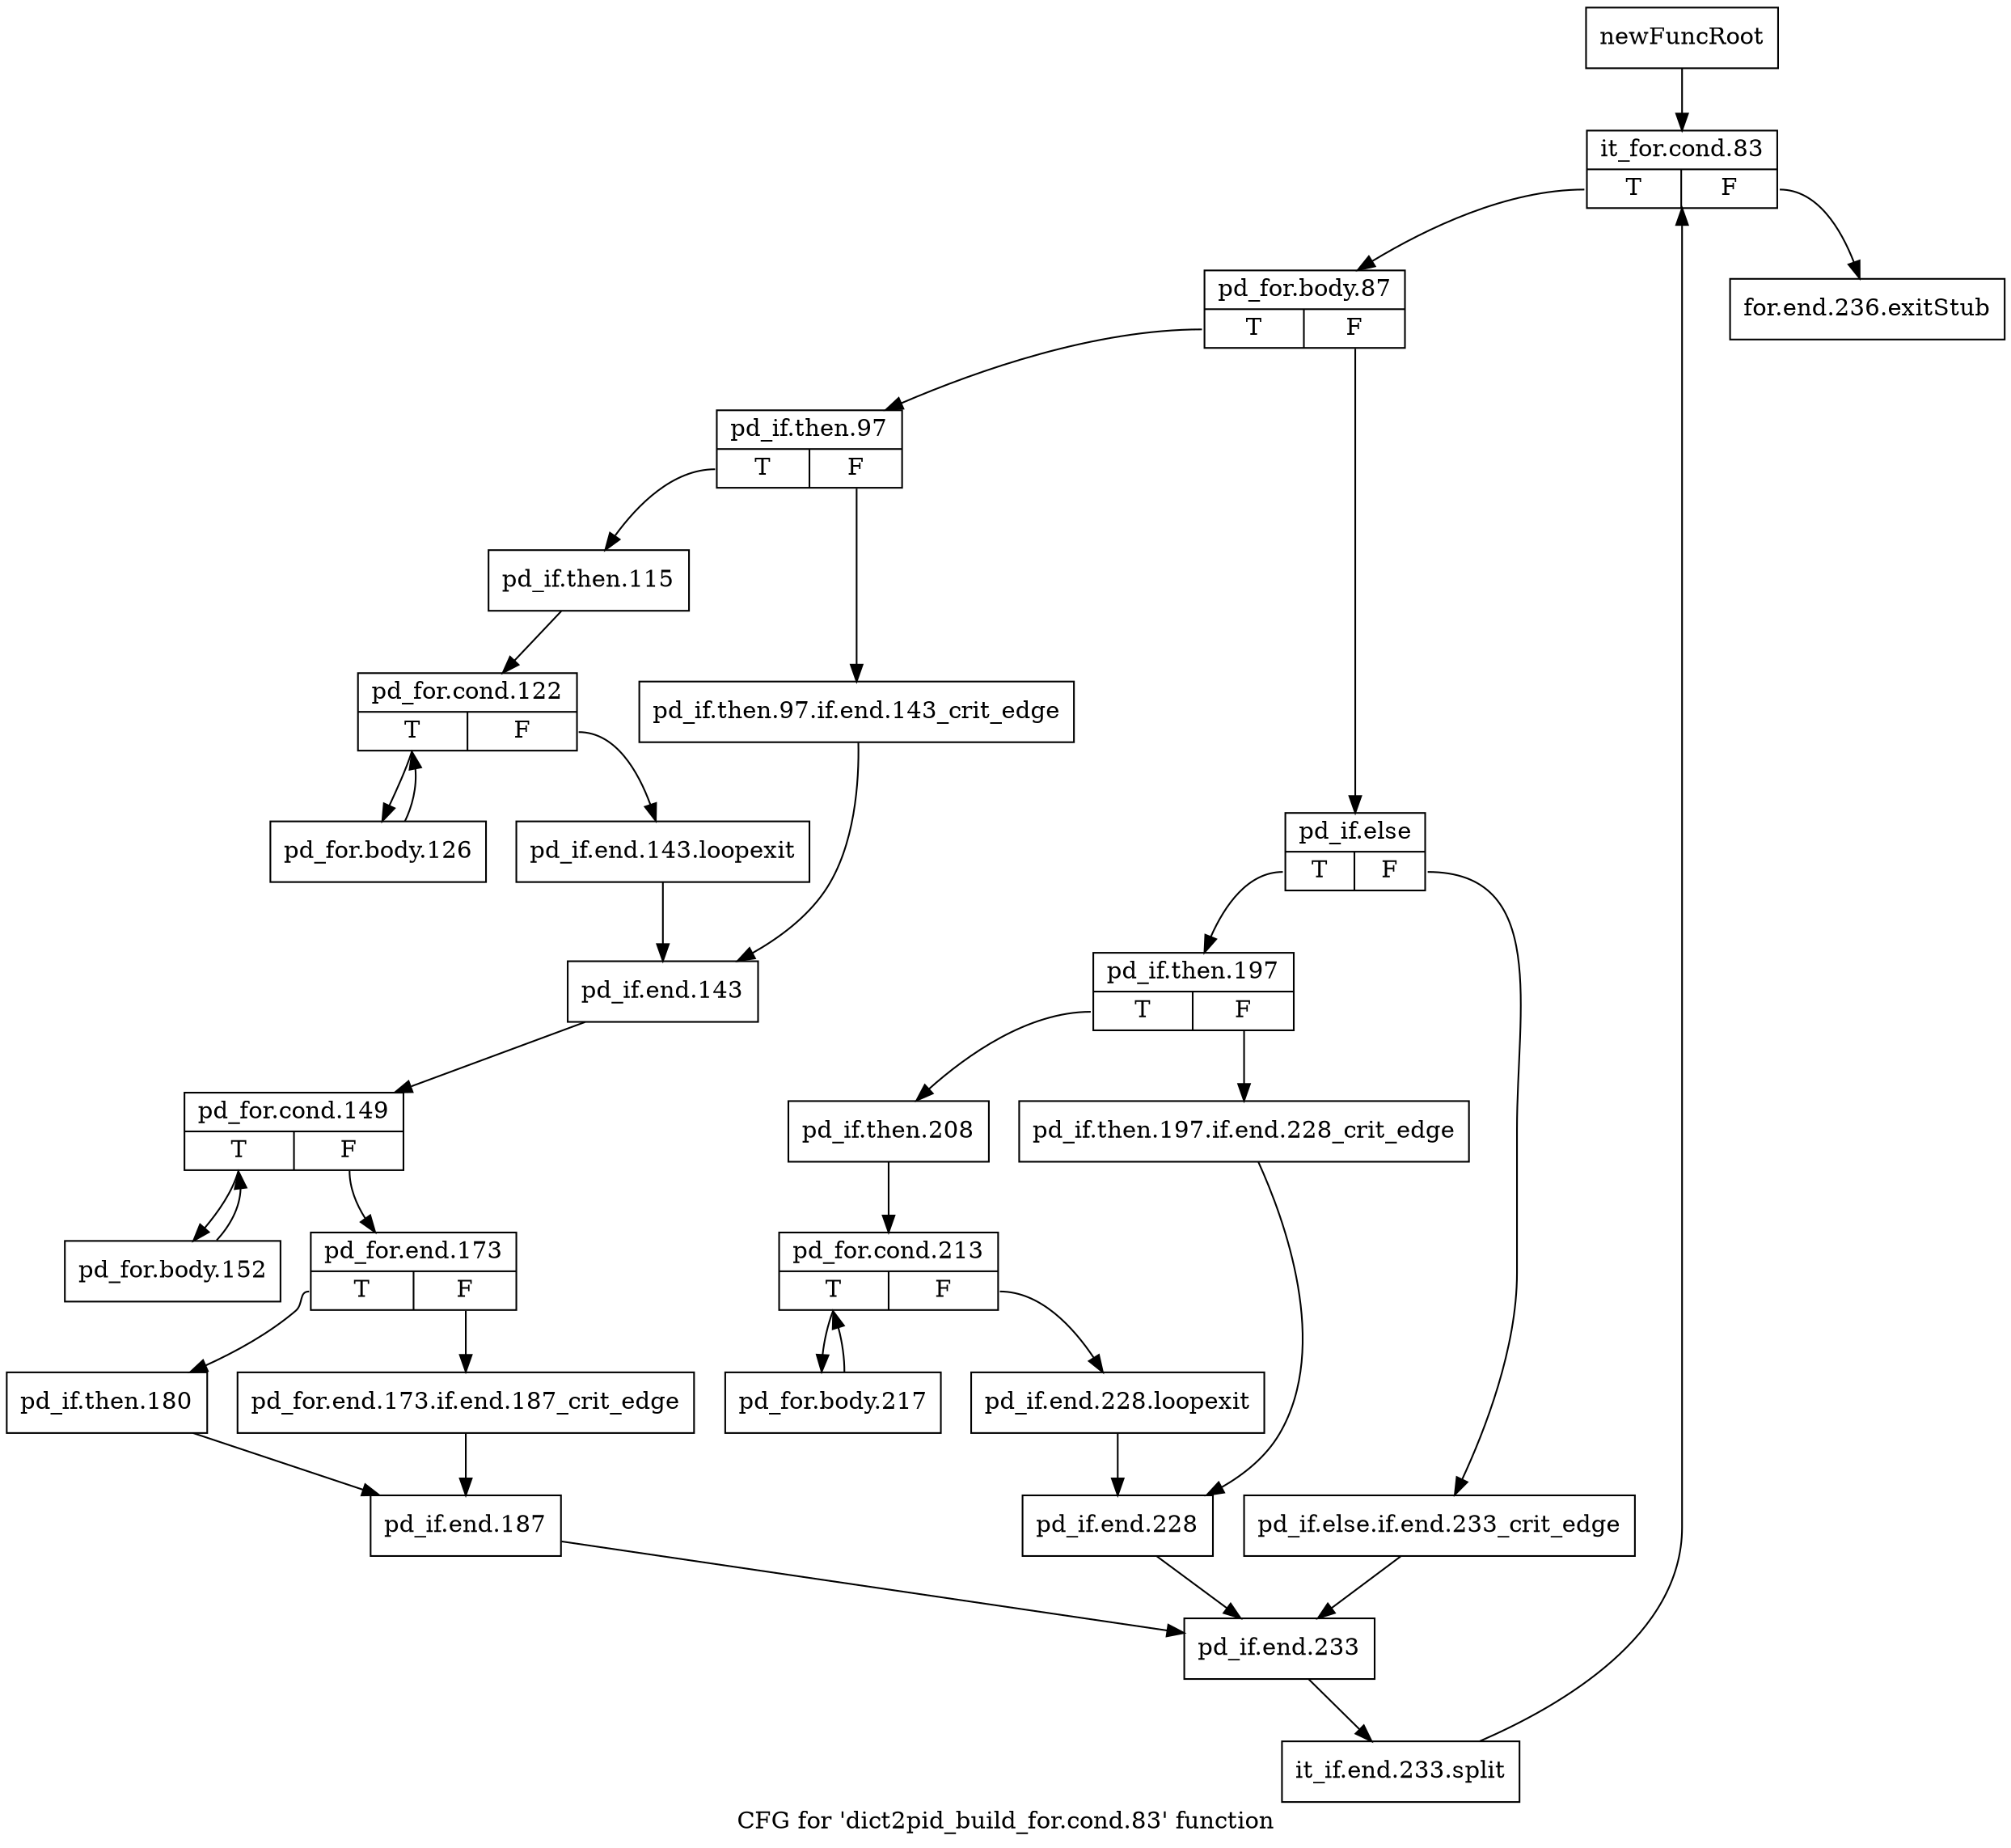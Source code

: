 digraph "CFG for 'dict2pid_build_for.cond.83' function" {
	label="CFG for 'dict2pid_build_for.cond.83' function";

	Node0x1199510 [shape=record,label="{newFuncRoot}"];
	Node0x1199510 -> Node0x11995b0;
	Node0x1199560 [shape=record,label="{for.end.236.exitStub}"];
	Node0x11995b0 [shape=record,label="{it_for.cond.83|{<s0>T|<s1>F}}"];
	Node0x11995b0:s0 -> Node0x1199600;
	Node0x11995b0:s1 -> Node0x1199560;
	Node0x1199600 [shape=record,label="{pd_for.body.87|{<s0>T|<s1>F}}"];
	Node0x1199600:s0 -> Node0x1199920;
	Node0x1199600:s1 -> Node0x1199650;
	Node0x1199650 [shape=record,label="{pd_if.else|{<s0>T|<s1>F}}"];
	Node0x1199650:s0 -> Node0x11996f0;
	Node0x1199650:s1 -> Node0x11996a0;
	Node0x11996a0 [shape=record,label="{pd_if.else.if.end.233_crit_edge}"];
	Node0x11996a0 -> Node0x1199c90;
	Node0x11996f0 [shape=record,label="{pd_if.then.197|{<s0>T|<s1>F}}"];
	Node0x11996f0:s0 -> Node0x1199790;
	Node0x11996f0:s1 -> Node0x1199740;
	Node0x1199740 [shape=record,label="{pd_if.then.197.if.end.228_crit_edge}"];
	Node0x1199740 -> Node0x1199880;
	Node0x1199790 [shape=record,label="{pd_if.then.208}"];
	Node0x1199790 -> Node0x11997e0;
	Node0x11997e0 [shape=record,label="{pd_for.cond.213|{<s0>T|<s1>F}}"];
	Node0x11997e0:s0 -> Node0x11998d0;
	Node0x11997e0:s1 -> Node0x1199830;
	Node0x1199830 [shape=record,label="{pd_if.end.228.loopexit}"];
	Node0x1199830 -> Node0x1199880;
	Node0x1199880 [shape=record,label="{pd_if.end.228}"];
	Node0x1199880 -> Node0x1199c90;
	Node0x11998d0 [shape=record,label="{pd_for.body.217}"];
	Node0x11998d0 -> Node0x11997e0;
	Node0x1199920 [shape=record,label="{pd_if.then.97|{<s0>T|<s1>F}}"];
	Node0x1199920:s0 -> Node0x11999c0;
	Node0x1199920:s1 -> Node0x1199970;
	Node0x1199970 [shape=record,label="{pd_if.then.97.if.end.143_crit_edge}"];
	Node0x1199970 -> Node0x1199ab0;
	Node0x11999c0 [shape=record,label="{pd_if.then.115}"];
	Node0x11999c0 -> Node0x1199a10;
	Node0x1199a10 [shape=record,label="{pd_for.cond.122|{<s0>T|<s1>F}}"];
	Node0x1199a10:s0 -> Node0x1199d30;
	Node0x1199a10:s1 -> Node0x1199a60;
	Node0x1199a60 [shape=record,label="{pd_if.end.143.loopexit}"];
	Node0x1199a60 -> Node0x1199ab0;
	Node0x1199ab0 [shape=record,label="{pd_if.end.143}"];
	Node0x1199ab0 -> Node0x1199b00;
	Node0x1199b00 [shape=record,label="{pd_for.cond.149|{<s0>T|<s1>F}}"];
	Node0x1199b00:s0 -> Node0x1199ce0;
	Node0x1199b00:s1 -> Node0x1199b50;
	Node0x1199b50 [shape=record,label="{pd_for.end.173|{<s0>T|<s1>F}}"];
	Node0x1199b50:s0 -> Node0x1199bf0;
	Node0x1199b50:s1 -> Node0x1199ba0;
	Node0x1199ba0 [shape=record,label="{pd_for.end.173.if.end.187_crit_edge}"];
	Node0x1199ba0 -> Node0x1199c40;
	Node0x1199bf0 [shape=record,label="{pd_if.then.180}"];
	Node0x1199bf0 -> Node0x1199c40;
	Node0x1199c40 [shape=record,label="{pd_if.end.187}"];
	Node0x1199c40 -> Node0x1199c90;
	Node0x1199c90 [shape=record,label="{pd_if.end.233}"];
	Node0x1199c90 -> Node0x159db30;
	Node0x159db30 [shape=record,label="{it_if.end.233.split}"];
	Node0x159db30 -> Node0x11995b0;
	Node0x1199ce0 [shape=record,label="{pd_for.body.152}"];
	Node0x1199ce0 -> Node0x1199b00;
	Node0x1199d30 [shape=record,label="{pd_for.body.126}"];
	Node0x1199d30 -> Node0x1199a10;
}
